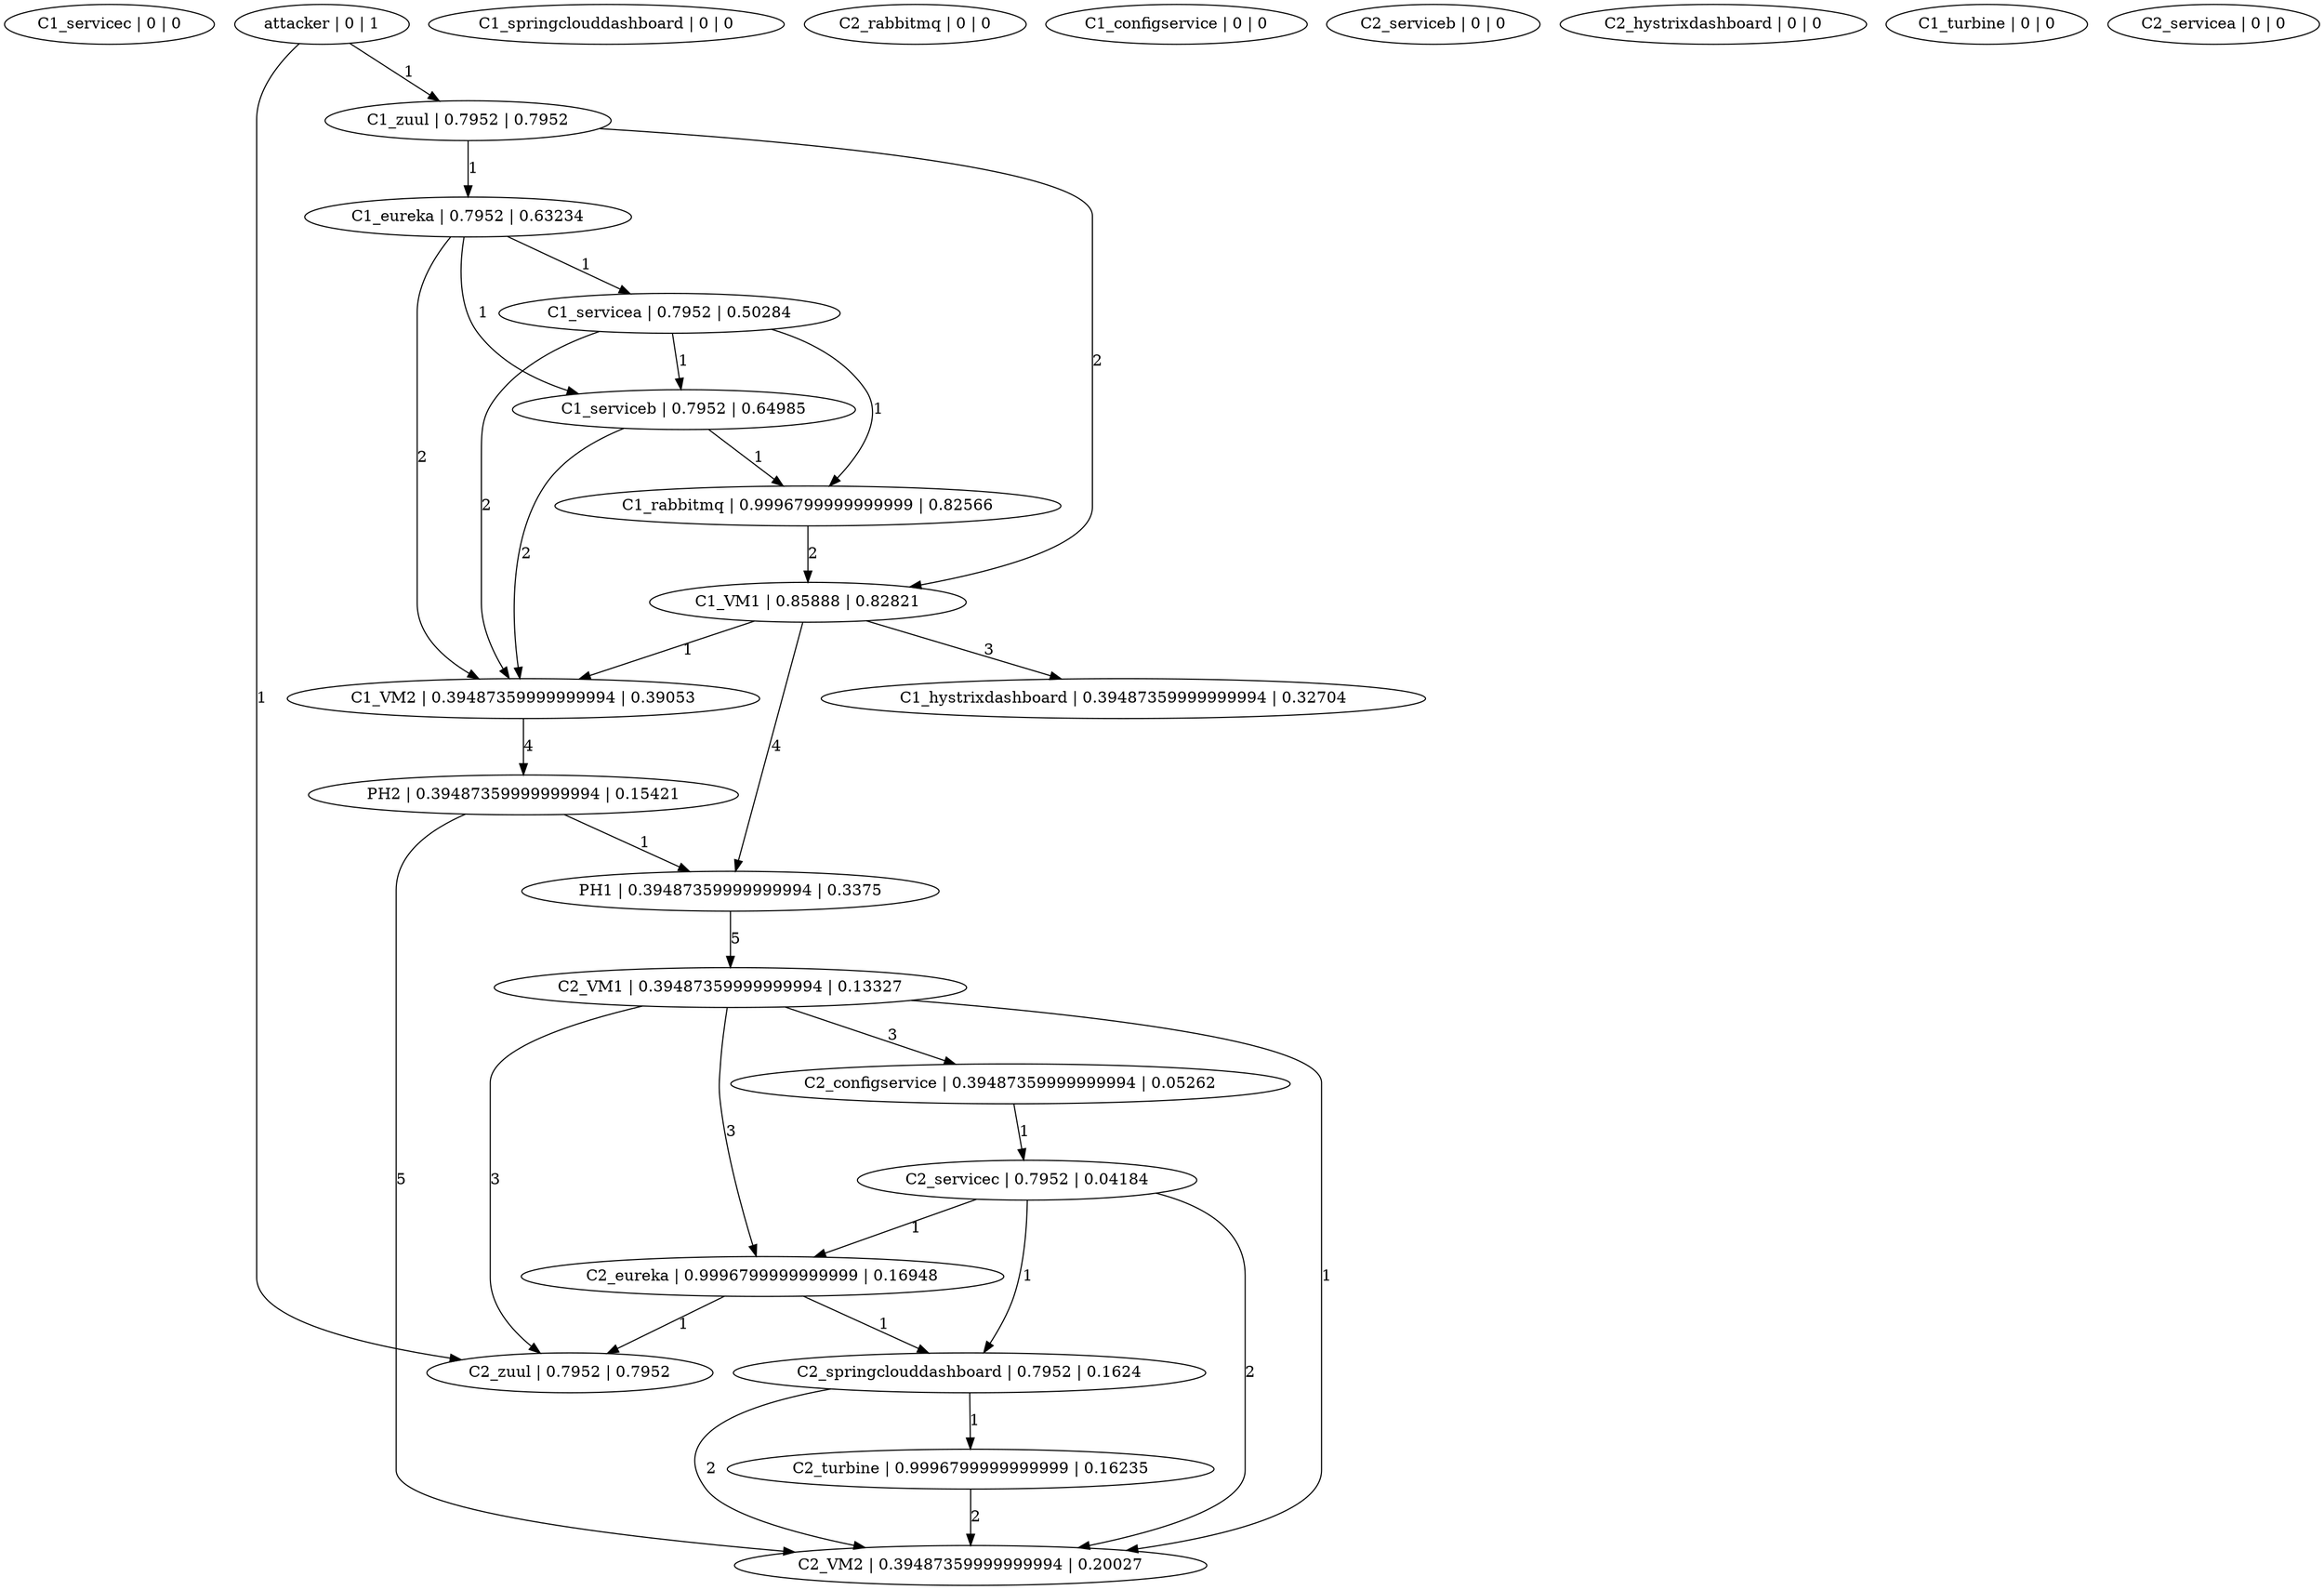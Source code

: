 digraph G {
C1_servicec [label="C1_servicec | 0 | 0"];
C2_servicec [label="C2_servicec | 0.7952 | 0.04184"];
PH1 [label="PH1 | 0.39487359999999994 | 0.3375"];
C2_configservice [label="C2_configservice | 0.39487359999999994 | 0.05262"];
C1_VM2 [label="C1_VM2 | 0.39487359999999994 | 0.39053"];
C1_springclouddashboard [label="C1_springclouddashboard | 0 | 0"];
C2_VM1 [label="C2_VM1 | 0.39487359999999994 | 0.13327"];
C2_rabbitmq [label="C2_rabbitmq | 0 | 0"];
C1_hystrixdashboard [label="C1_hystrixdashboard | 0.39487359999999994 | 0.32704"];
C2_turbine [label="C2_turbine | 0.9996799999999999 | 0.16235"];
C2_zuul [label="C2_zuul | 0.7952 | 0.7952"];
C1_VM1 [label="C1_VM1 | 0.85888 | 0.82821"];
C1_serviceb [label="C1_serviceb | 0.7952 | 0.64985"];
C1_configservice [label="C1_configservice | 0 | 0"];
C2_eureka [label="C2_eureka | 0.9996799999999999 | 0.16948"];
C2_serviceb [label="C2_serviceb | 0 | 0"];
C2_hystrixdashboard [label="C2_hystrixdashboard | 0 | 0"];
C1_servicea [label="C1_servicea | 0.7952 | 0.50284"];
C1_eureka [label="C1_eureka | 0.7952 | 0.63234"];
PH2 [label="PH2 | 0.39487359999999994 | 0.15421"];
C1_turbine [label="C1_turbine | 0 | 0"];
C2_VM2 [label="C2_VM2 | 0.39487359999999994 | 0.20027"];
C2_springclouddashboard [label="C2_springclouddashboard | 0.7952 | 0.1624"];
attacker [label="attacker | 0 | 1"];
C1_rabbitmq [label="C1_rabbitmq | 0.9996799999999999 | 0.82566"];
C1_zuul [label="C1_zuul | 0.7952 | 0.7952"];
C2_servicea [label="C2_servicea | 0 | 0"];
attacker -> C1_zuul [label=1];
attacker -> C2_zuul [label=1];
C1_zuul -> C1_eureka [label=1];
C1_zuul -> C1_VM1 [label=2];
C1_serviceb -> C1_rabbitmq [label=1];
C1_serviceb -> C1_VM2 [label=2];
C1_servicea -> C1_serviceb [label=1];
C1_servicea -> C1_rabbitmq [label=1];
C1_servicea -> C1_VM2 [label=2];
C1_eureka -> C1_servicea [label=1];
C1_eureka -> C1_serviceb [label=1];
C1_eureka -> C1_VM2 [label=2];
C1_rabbitmq -> C1_VM1 [label=2];
C2_configservice -> C2_servicec [label=1];
C2_servicec -> C2_eureka [label=1];
C2_servicec -> C2_springclouddashboard [label=1];
C2_servicec -> C2_VM2 [label=2];
C2_turbine -> C2_VM2 [label=2];
C2_springclouddashboard -> C2_turbine [label=1];
C2_springclouddashboard -> C2_VM2 [label=2];
C2_eureka -> C2_zuul [label=1];
C2_eureka -> C2_springclouddashboard [label=1];
C1_VM1 -> C1_hystrixdashboard [label=3];
C1_VM1 -> C1_VM2 [label=1];
C1_VM1 -> PH1 [label=4];
C1_VM2 -> PH2 [label=4];
C2_VM1 -> C2_configservice [label=3];
C2_VM1 -> C2_zuul [label=3];
C2_VM1 -> C2_eureka [label=3];
C2_VM1 -> C2_VM2 [label=1];
PH1 -> C2_VM1 [label=5];
PH2 -> PH1 [label=1];
PH2 -> C2_VM2 [label=5];
}
